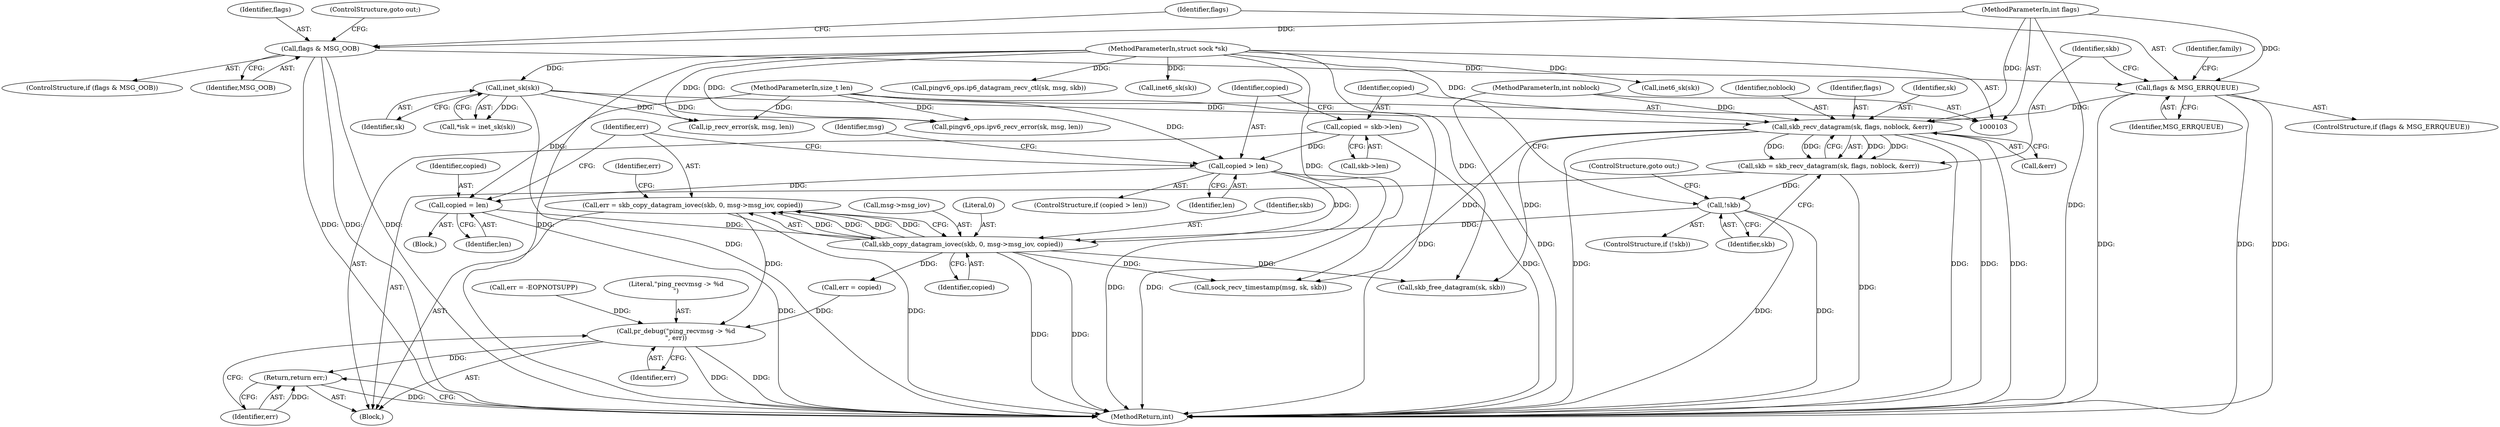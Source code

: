 digraph "0_linux_cf970c002d270c36202bd5b9c2804d3097a52da0@API" {
"1000197" [label="(Call,err = skb_copy_datagram_iovec(skb, 0, msg->msg_iov, copied))"];
"1000199" [label="(Call,skb_copy_datagram_iovec(skb, 0, msg->msg_iov, copied))"];
"1000176" [label="(Call,!skb)"];
"1000167" [label="(Call,skb = skb_recv_datagram(sk, flags, noblock, &err))"];
"1000169" [label="(Call,skb_recv_datagram(sk, flags, noblock, &err))"];
"1000115" [label="(Call,inet_sk(sk))"];
"1000105" [label="(MethodParameterIn,struct sock *sk)"];
"1000142" [label="(Call,flags & MSG_ERRQUEUE)"];
"1000137" [label="(Call,flags & MSG_OOB)"];
"1000109" [label="(MethodParameterIn,int flags)"];
"1000108" [label="(MethodParameterIn,int noblock)"];
"1000185" [label="(Call,copied > len)"];
"1000179" [label="(Call,copied = skb->len)"];
"1000107" [label="(MethodParameterIn,size_t len)"];
"1000194" [label="(Call,copied = len)"];
"1000365" [label="(Call,pr_debug(\"ping_recvmsg -> %d\n\", err))"];
"1000368" [label="(Return,return err;)"];
"1000198" [label="(Identifier,err)"];
"1000209" [label="(Call,sock_recv_timestamp(msg, sk, skb))"];
"1000185" [label="(Call,copied > len)"];
"1000169" [label="(Call,skb_recv_datagram(sk, flags, noblock, &err))"];
"1000199" [label="(Call,skb_copy_datagram_iovec(skb, 0, msg->msg_iov, copied))"];
"1000172" [label="(Identifier,noblock)"];
"1000113" [label="(Call,*isk = inet_sk(sk))"];
"1000163" [label="(Call,pingv6_ops.ipv6_recv_error(sk, msg, len))"];
"1000115" [label="(Call,inet_sk(sk))"];
"1000187" [label="(Identifier,len)"];
"1000194" [label="(Call,copied = len)"];
"1000175" [label="(ControlStructure,if (!skb))"];
"1000369" [label="(Identifier,err)"];
"1000277" [label="(Call,inet6_sk(sk))"];
"1000178" [label="(ControlStructure,goto out;)"];
"1000200" [label="(Identifier,skb)"];
"1000205" [label="(Identifier,copied)"];
"1000346" [label="(Call,inet6_sk(sk))"];
"1000108" [label="(MethodParameterIn,int noblock)"];
"1000361" [label="(Call,skb_free_datagram(sk, skb))"];
"1000197" [label="(Call,err = skb_copy_datagram_iovec(skb, 0, msg->msg_iov, copied))"];
"1000177" [label="(Identifier,skb)"];
"1000370" [label="(MethodReturn,int)"];
"1000142" [label="(Call,flags & MSG_ERRQUEUE)"];
"1000144" [label="(Identifier,MSG_ERRQUEUE)"];
"1000179" [label="(Call,copied = skb->len)"];
"1000138" [label="(Identifier,flags)"];
"1000141" [label="(ControlStructure,if (flags & MSG_ERRQUEUE))"];
"1000143" [label="(Identifier,flags)"];
"1000181" [label="(Call,skb->len)"];
"1000188" [label="(Block,)"];
"1000171" [label="(Identifier,flags)"];
"1000195" [label="(Identifier,copied)"];
"1000191" [label="(Identifier,msg)"];
"1000111" [label="(Block,)"];
"1000140" [label="(ControlStructure,goto out;)"];
"1000202" [label="(Call,msg->msg_iov)"];
"1000201" [label="(Literal,0)"];
"1000137" [label="(Call,flags & MSG_OOB)"];
"1000168" [label="(Identifier,skb)"];
"1000116" [label="(Identifier,sk)"];
"1000107" [label="(MethodParameterIn,size_t len)"];
"1000105" [label="(MethodParameterIn,struct sock *sk)"];
"1000152" [label="(Call,ip_recv_error(sk, msg, len))"];
"1000357" [label="(Call,err = copied)"];
"1000366" [label="(Literal,\"ping_recvmsg -> %d\n\")"];
"1000173" [label="(Call,&err)"];
"1000170" [label="(Identifier,sk)"];
"1000186" [label="(Identifier,copied)"];
"1000136" [label="(ControlStructure,if (flags & MSG_OOB))"];
"1000350" [label="(Call,pingv6_ops.ip6_datagram_recv_ctl(sk, msg, skb))"];
"1000176" [label="(Call,!skb)"];
"1000148" [label="(Identifier,family)"];
"1000139" [label="(Identifier,MSG_OOB)"];
"1000180" [label="(Identifier,copied)"];
"1000368" [label="(Return,return err;)"];
"1000367" [label="(Identifier,err)"];
"1000207" [label="(Identifier,err)"];
"1000109" [label="(MethodParameterIn,int flags)"];
"1000196" [label="(Identifier,len)"];
"1000132" [label="(Call,err = -EOPNOTSUPP)"];
"1000365" [label="(Call,pr_debug(\"ping_recvmsg -> %d\n\", err))"];
"1000167" [label="(Call,skb = skb_recv_datagram(sk, flags, noblock, &err))"];
"1000184" [label="(ControlStructure,if (copied > len))"];
"1000197" -> "1000111"  [label="AST: "];
"1000197" -> "1000199"  [label="CFG: "];
"1000198" -> "1000197"  [label="AST: "];
"1000199" -> "1000197"  [label="AST: "];
"1000207" -> "1000197"  [label="CFG: "];
"1000197" -> "1000370"  [label="DDG: "];
"1000199" -> "1000197"  [label="DDG: "];
"1000199" -> "1000197"  [label="DDG: "];
"1000199" -> "1000197"  [label="DDG: "];
"1000199" -> "1000197"  [label="DDG: "];
"1000197" -> "1000365"  [label="DDG: "];
"1000199" -> "1000205"  [label="CFG: "];
"1000200" -> "1000199"  [label="AST: "];
"1000201" -> "1000199"  [label="AST: "];
"1000202" -> "1000199"  [label="AST: "];
"1000205" -> "1000199"  [label="AST: "];
"1000199" -> "1000370"  [label="DDG: "];
"1000199" -> "1000370"  [label="DDG: "];
"1000176" -> "1000199"  [label="DDG: "];
"1000185" -> "1000199"  [label="DDG: "];
"1000194" -> "1000199"  [label="DDG: "];
"1000199" -> "1000209"  [label="DDG: "];
"1000199" -> "1000357"  [label="DDG: "];
"1000199" -> "1000361"  [label="DDG: "];
"1000176" -> "1000175"  [label="AST: "];
"1000176" -> "1000177"  [label="CFG: "];
"1000177" -> "1000176"  [label="AST: "];
"1000178" -> "1000176"  [label="CFG: "];
"1000180" -> "1000176"  [label="CFG: "];
"1000176" -> "1000370"  [label="DDG: "];
"1000176" -> "1000370"  [label="DDG: "];
"1000167" -> "1000176"  [label="DDG: "];
"1000167" -> "1000111"  [label="AST: "];
"1000167" -> "1000169"  [label="CFG: "];
"1000168" -> "1000167"  [label="AST: "];
"1000169" -> "1000167"  [label="AST: "];
"1000177" -> "1000167"  [label="CFG: "];
"1000167" -> "1000370"  [label="DDG: "];
"1000169" -> "1000167"  [label="DDG: "];
"1000169" -> "1000167"  [label="DDG: "];
"1000169" -> "1000167"  [label="DDG: "];
"1000169" -> "1000167"  [label="DDG: "];
"1000169" -> "1000173"  [label="CFG: "];
"1000170" -> "1000169"  [label="AST: "];
"1000171" -> "1000169"  [label="AST: "];
"1000172" -> "1000169"  [label="AST: "];
"1000173" -> "1000169"  [label="AST: "];
"1000169" -> "1000370"  [label="DDG: "];
"1000169" -> "1000370"  [label="DDG: "];
"1000169" -> "1000370"  [label="DDG: "];
"1000169" -> "1000370"  [label="DDG: "];
"1000115" -> "1000169"  [label="DDG: "];
"1000105" -> "1000169"  [label="DDG: "];
"1000142" -> "1000169"  [label="DDG: "];
"1000109" -> "1000169"  [label="DDG: "];
"1000108" -> "1000169"  [label="DDG: "];
"1000169" -> "1000209"  [label="DDG: "];
"1000169" -> "1000361"  [label="DDG: "];
"1000115" -> "1000113"  [label="AST: "];
"1000115" -> "1000116"  [label="CFG: "];
"1000116" -> "1000115"  [label="AST: "];
"1000113" -> "1000115"  [label="CFG: "];
"1000115" -> "1000370"  [label="DDG: "];
"1000115" -> "1000113"  [label="DDG: "];
"1000105" -> "1000115"  [label="DDG: "];
"1000115" -> "1000152"  [label="DDG: "];
"1000115" -> "1000163"  [label="DDG: "];
"1000105" -> "1000103"  [label="AST: "];
"1000105" -> "1000370"  [label="DDG: "];
"1000105" -> "1000152"  [label="DDG: "];
"1000105" -> "1000163"  [label="DDG: "];
"1000105" -> "1000209"  [label="DDG: "];
"1000105" -> "1000277"  [label="DDG: "];
"1000105" -> "1000346"  [label="DDG: "];
"1000105" -> "1000350"  [label="DDG: "];
"1000105" -> "1000361"  [label="DDG: "];
"1000142" -> "1000141"  [label="AST: "];
"1000142" -> "1000144"  [label="CFG: "];
"1000143" -> "1000142"  [label="AST: "];
"1000144" -> "1000142"  [label="AST: "];
"1000148" -> "1000142"  [label="CFG: "];
"1000168" -> "1000142"  [label="CFG: "];
"1000142" -> "1000370"  [label="DDG: "];
"1000142" -> "1000370"  [label="DDG: "];
"1000142" -> "1000370"  [label="DDG: "];
"1000137" -> "1000142"  [label="DDG: "];
"1000109" -> "1000142"  [label="DDG: "];
"1000137" -> "1000136"  [label="AST: "];
"1000137" -> "1000139"  [label="CFG: "];
"1000138" -> "1000137"  [label="AST: "];
"1000139" -> "1000137"  [label="AST: "];
"1000140" -> "1000137"  [label="CFG: "];
"1000143" -> "1000137"  [label="CFG: "];
"1000137" -> "1000370"  [label="DDG: "];
"1000137" -> "1000370"  [label="DDG: "];
"1000137" -> "1000370"  [label="DDG: "];
"1000109" -> "1000137"  [label="DDG: "];
"1000109" -> "1000103"  [label="AST: "];
"1000109" -> "1000370"  [label="DDG: "];
"1000108" -> "1000103"  [label="AST: "];
"1000108" -> "1000370"  [label="DDG: "];
"1000185" -> "1000184"  [label="AST: "];
"1000185" -> "1000187"  [label="CFG: "];
"1000186" -> "1000185"  [label="AST: "];
"1000187" -> "1000185"  [label="AST: "];
"1000191" -> "1000185"  [label="CFG: "];
"1000198" -> "1000185"  [label="CFG: "];
"1000185" -> "1000370"  [label="DDG: "];
"1000185" -> "1000370"  [label="DDG: "];
"1000179" -> "1000185"  [label="DDG: "];
"1000107" -> "1000185"  [label="DDG: "];
"1000185" -> "1000194"  [label="DDG: "];
"1000179" -> "1000111"  [label="AST: "];
"1000179" -> "1000181"  [label="CFG: "];
"1000180" -> "1000179"  [label="AST: "];
"1000181" -> "1000179"  [label="AST: "];
"1000186" -> "1000179"  [label="CFG: "];
"1000179" -> "1000370"  [label="DDG: "];
"1000107" -> "1000103"  [label="AST: "];
"1000107" -> "1000370"  [label="DDG: "];
"1000107" -> "1000152"  [label="DDG: "];
"1000107" -> "1000163"  [label="DDG: "];
"1000107" -> "1000194"  [label="DDG: "];
"1000194" -> "1000188"  [label="AST: "];
"1000194" -> "1000196"  [label="CFG: "];
"1000195" -> "1000194"  [label="AST: "];
"1000196" -> "1000194"  [label="AST: "];
"1000198" -> "1000194"  [label="CFG: "];
"1000194" -> "1000370"  [label="DDG: "];
"1000365" -> "1000111"  [label="AST: "];
"1000365" -> "1000367"  [label="CFG: "];
"1000366" -> "1000365"  [label="AST: "];
"1000367" -> "1000365"  [label="AST: "];
"1000369" -> "1000365"  [label="CFG: "];
"1000365" -> "1000370"  [label="DDG: "];
"1000365" -> "1000370"  [label="DDG: "];
"1000357" -> "1000365"  [label="DDG: "];
"1000132" -> "1000365"  [label="DDG: "];
"1000365" -> "1000368"  [label="DDG: "];
"1000368" -> "1000111"  [label="AST: "];
"1000368" -> "1000369"  [label="CFG: "];
"1000369" -> "1000368"  [label="AST: "];
"1000370" -> "1000368"  [label="CFG: "];
"1000368" -> "1000370"  [label="DDG: "];
"1000369" -> "1000368"  [label="DDG: "];
}
